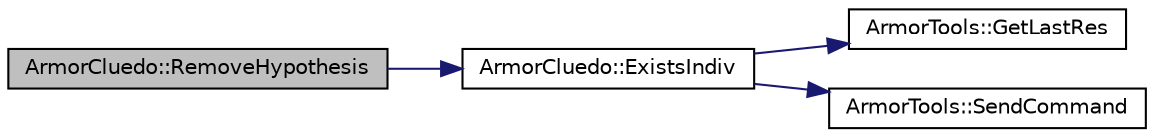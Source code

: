 digraph "ArmorCluedo::RemoveHypothesis"
{
 // LATEX_PDF_SIZE
  edge [fontname="Helvetica",fontsize="10",labelfontname="Helvetica",labelfontsize="10"];
  node [fontname="Helvetica",fontsize="10",shape=record];
  rankdir="LR";
  Node1 [label="ArmorCluedo::RemoveHypothesis",height=0.2,width=0.4,color="black", fillcolor="grey75", style="filled", fontcolor="black",tooltip="discard one hypothesis"];
  Node1 -> Node2 [color="midnightblue",fontsize="10",style="solid",fontname="Helvetica"];
  Node2 [label="ArmorCluedo::ExistsIndiv",height=0.2,width=0.4,color="black", fillcolor="white", style="filled",URL="$a00191_a2086082362b61607798d6f968c263f9e.html#a2086082362b61607798d6f968c263f9e",tooltip="check if an individual exists"];
  Node2 -> Node3 [color="midnightblue",fontsize="10",style="solid",fontname="Helvetica"];
  Node3 [label="ArmorTools::GetLastRes",height=0.2,width=0.4,color="black", fillcolor="white", style="filled",URL="$a00195_a34d27d93c2faec3d3de3ba24d08f436b.html#a34d27d93c2faec3d3de3ba24d08f436b",tooltip="get a reference to the last response"];
  Node2 -> Node4 [color="midnightblue",fontsize="10",style="solid",fontname="Helvetica"];
  Node4 [label="ArmorTools::SendCommand",height=0.2,width=0.4,color="black", fillcolor="white", style="filled",URL="$a00195_a6033ed90283ec6c78a2bc2b0106d0461.html#a6033ed90283ec6c78a2bc2b0106d0461",tooltip="fill in a command and send it to aRMOR"];
}
